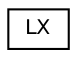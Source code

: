 digraph "Graphical Class Hierarchy"
{
 // LATEX_PDF_SIZE
  edge [fontname="Helvetica",fontsize="10",labelfontname="Helvetica",labelfontsize="10"];
  node [fontname="Helvetica",fontsize="10",shape=record];
  rankdir="LR";
  Node0 [label="LX",height=0.2,width=0.4,color="black", fillcolor="white", style="filled",URL="$struct_l_x.html",tooltip=" "];
}
